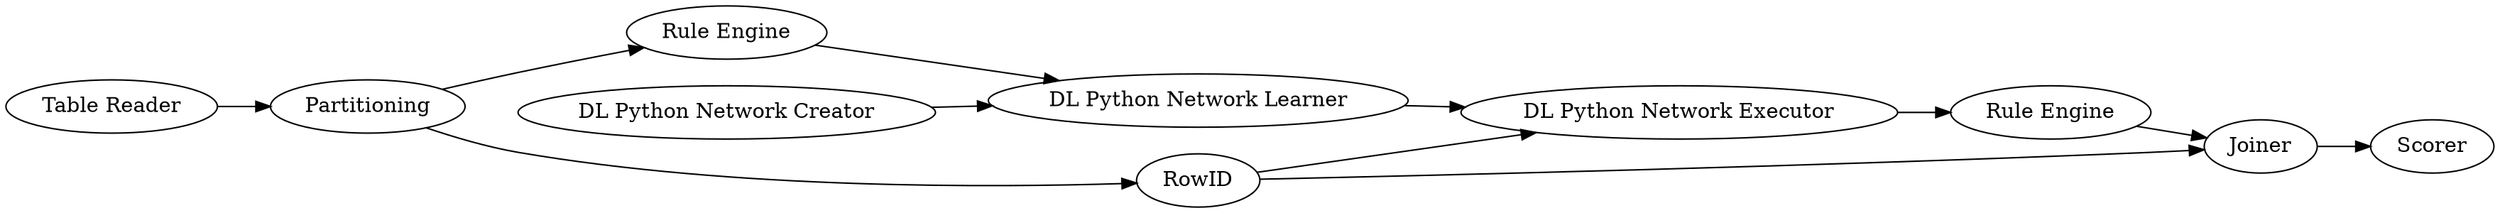 digraph {
	229 -> 81
	224 -> 196
	81 -> 196
	84 -> 223
	196 -> 228
	199 -> 211
	223 -> 224
	224 -> 199
	228 -> 199
	223 -> 229
	222 -> 81
	199 [label=Joiner]
	228 [label="Rule Engine"]
	211 [label=Scorer]
	223 [label=Partitioning]
	229 [label="Rule Engine"]
	84 [label="Table Reader"]
	222 [label="DL Python Network Creator"]
	196 [label="DL Python Network Executor"]
	224 [label=RowID]
	81 [label="DL Python Network Learner"]
	rankdir=LR
}

